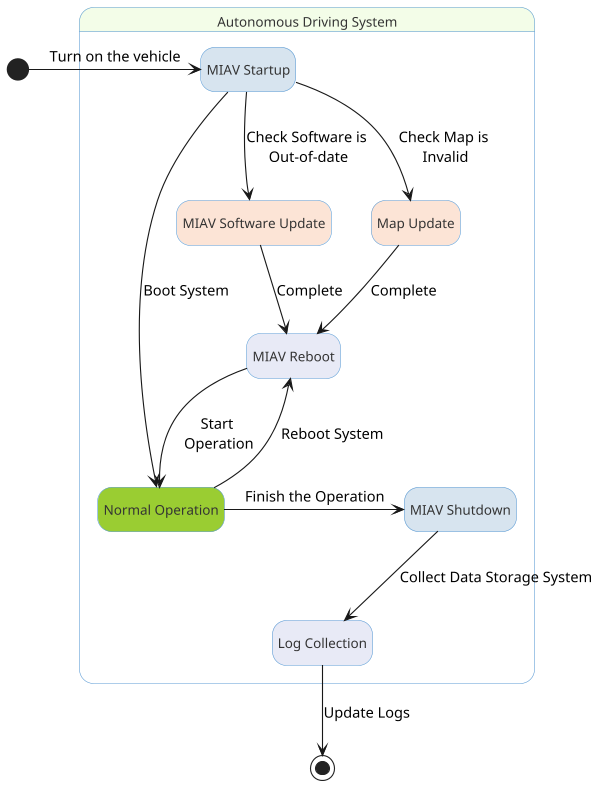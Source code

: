 @startuml
scale 600 width
hide empty description

skinparam state {
  BackgroundColor #F3FDE8
  BorderColor #5B9BD5
  FontSize 12
  FontColor #333333
}

/' Define system states'/
state "Autonomous Driving System" as AutonomousDrivingSystem {
    state "MIAV Startup" as MIAVStartup #D7E4EF
    state "MIAV Shutdown" as MIAVShutdown #D7E4EF
    state "MIAV Reboot" as MIAVReboot #E8EAF6
    state "MIAV Software Update" as MIAVSoftwareUpdate #FCE4D6
    state "Map Update" as MapUpdate #FCE4D6
    state "Log Collection" as LogCollection #E8EAF6
    state "Normal Operation" as NormalOperation #YellowGreen
}

/' Define system flow'/
[*] -right-> MIAVStartup : Turn on the vehicle
MIAVStartup -down-> NormalOperation : Boot System
MIAVStartup --> MapUpdate : Check Map is\n Invalid
MIAVStartup --> MIAVSoftwareUpdate : Check Software is\n Out-of-date
MapUpdate --> MIAVReboot : Complete
MIAVSoftwareUpdate --> MIAVReboot : Complete
MIAVReboot -right-> NormalOperation : Start\n Operation
NormalOperation -up-> MIAVReboot : Reboot System
NormalOperation -right-> MIAVShutdown : Finish the Operation
MIAVShutdown -down-> LogCollection : Collect Data Storage System
LogCollection --> [*] : Update Logs

@enduml
